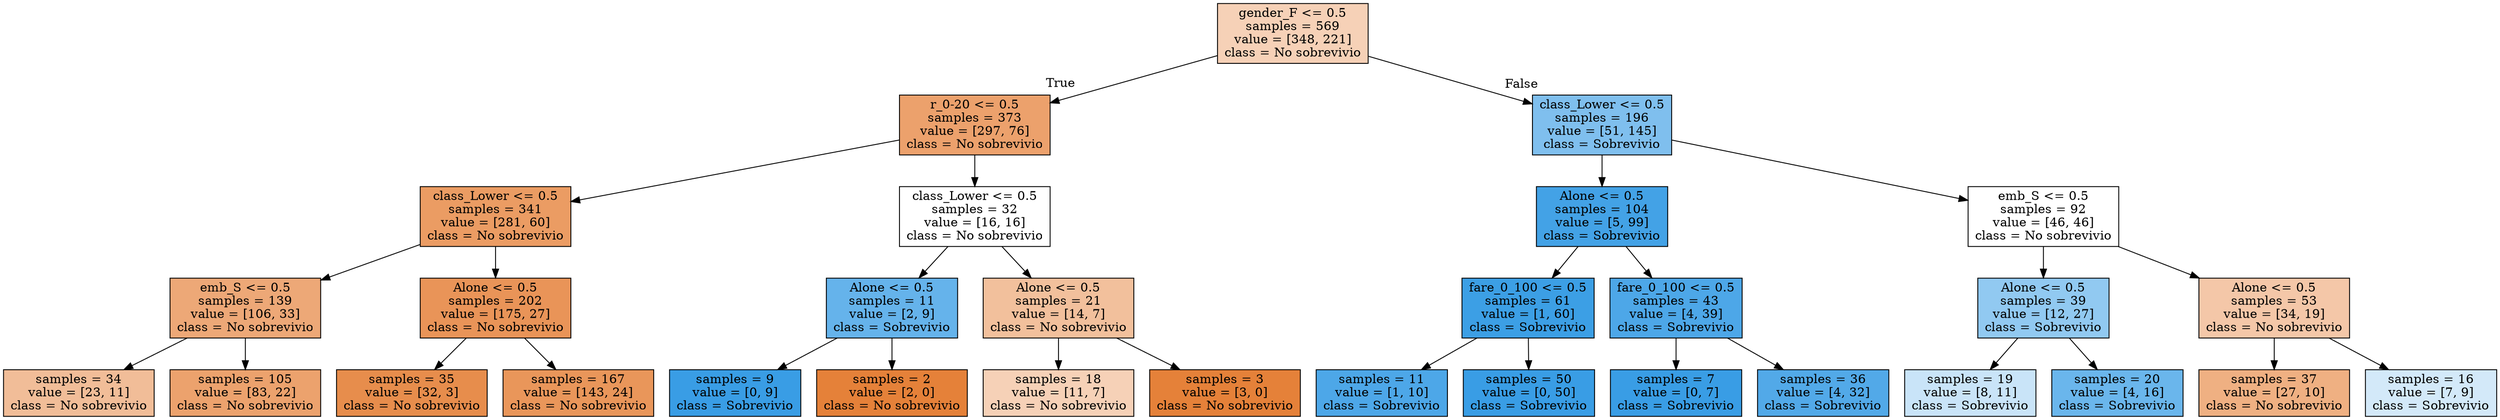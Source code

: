 digraph Tree {
node [shape=box, style="filled", color="black"] ;
0 [label="gender_F <= 0.5\nsamples = 569\nvalue = [348, 221]\nclass = No sobrevivio", fillcolor="#f6d1b7"] ;
1 [label="r_0-20 <= 0.5\nsamples = 373\nvalue = [297, 76]\nclass = No sobrevivio", fillcolor="#eca16c"] ;
0 -> 1 [labeldistance=2.5, labelangle=45, headlabel="True"] ;
2 [label="class_Lower <= 0.5\nsamples = 341\nvalue = [281, 60]\nclass = No sobrevivio", fillcolor="#eb9c63"] ;
1 -> 2 ;
3 [label="emb_S <= 0.5\nsamples = 139\nvalue = [106, 33]\nclass = No sobrevivio", fillcolor="#eda877"] ;
2 -> 3 ;
4 [label="samples = 34\nvalue = [23, 11]\nclass = No sobrevivio", fillcolor="#f1bd98"] ;
3 -> 4 ;
5 [label="samples = 105\nvalue = [83, 22]\nclass = No sobrevivio", fillcolor="#eca26d"] ;
3 -> 5 ;
6 [label="Alone <= 0.5\nsamples = 202\nvalue = [175, 27]\nclass = No sobrevivio", fillcolor="#e99458"] ;
2 -> 6 ;
7 [label="samples = 35\nvalue = [32, 3]\nclass = No sobrevivio", fillcolor="#e78d4c"] ;
6 -> 7 ;
8 [label="samples = 167\nvalue = [143, 24]\nclass = No sobrevivio", fillcolor="#e9965a"] ;
6 -> 8 ;
9 [label="class_Lower <= 0.5\nsamples = 32\nvalue = [16, 16]\nclass = No sobrevivio", fillcolor="#ffffff"] ;
1 -> 9 ;
10 [label="Alone <= 0.5\nsamples = 11\nvalue = [2, 9]\nclass = Sobrevivio", fillcolor="#65b3eb"] ;
9 -> 10 ;
11 [label="samples = 9\nvalue = [0, 9]\nclass = Sobrevivio", fillcolor="#399de5"] ;
10 -> 11 ;
12 [label="samples = 2\nvalue = [2, 0]\nclass = No sobrevivio", fillcolor="#e58139"] ;
10 -> 12 ;
13 [label="Alone <= 0.5\nsamples = 21\nvalue = [14, 7]\nclass = No sobrevivio", fillcolor="#f2c09c"] ;
9 -> 13 ;
14 [label="samples = 18\nvalue = [11, 7]\nclass = No sobrevivio", fillcolor="#f6d1b7"] ;
13 -> 14 ;
15 [label="samples = 3\nvalue = [3, 0]\nclass = No sobrevivio", fillcolor="#e58139"] ;
13 -> 15 ;
16 [label="class_Lower <= 0.5\nsamples = 196\nvalue = [51, 145]\nclass = Sobrevivio", fillcolor="#7fbfee"] ;
0 -> 16 [labeldistance=2.5, labelangle=-45, headlabel="False"] ;
17 [label="Alone <= 0.5\nsamples = 104\nvalue = [5, 99]\nclass = Sobrevivio", fillcolor="#43a2e6"] ;
16 -> 17 ;
18 [label="fare_0_100 <= 0.5\nsamples = 61\nvalue = [1, 60]\nclass = Sobrevivio", fillcolor="#3c9fe5"] ;
17 -> 18 ;
19 [label="samples = 11\nvalue = [1, 10]\nclass = Sobrevivio", fillcolor="#4da7e8"] ;
18 -> 19 ;
20 [label="samples = 50\nvalue = [0, 50]\nclass = Sobrevivio", fillcolor="#399de5"] ;
18 -> 20 ;
21 [label="fare_0_100 <= 0.5\nsamples = 43\nvalue = [4, 39]\nclass = Sobrevivio", fillcolor="#4da7e8"] ;
17 -> 21 ;
22 [label="samples = 7\nvalue = [0, 7]\nclass = Sobrevivio", fillcolor="#399de5"] ;
21 -> 22 ;
23 [label="samples = 36\nvalue = [4, 32]\nclass = Sobrevivio", fillcolor="#52a9e8"] ;
21 -> 23 ;
24 [label="emb_S <= 0.5\nsamples = 92\nvalue = [46, 46]\nclass = No sobrevivio", fillcolor="#ffffff"] ;
16 -> 24 ;
25 [label="Alone <= 0.5\nsamples = 39\nvalue = [12, 27]\nclass = Sobrevivio", fillcolor="#91c9f1"] ;
24 -> 25 ;
26 [label="samples = 19\nvalue = [8, 11]\nclass = Sobrevivio", fillcolor="#c9e4f8"] ;
25 -> 26 ;
27 [label="samples = 20\nvalue = [4, 16]\nclass = Sobrevivio", fillcolor="#6ab6ec"] ;
25 -> 27 ;
28 [label="Alone <= 0.5\nsamples = 53\nvalue = [34, 19]\nclass = No sobrevivio", fillcolor="#f4c7a8"] ;
24 -> 28 ;
29 [label="samples = 37\nvalue = [27, 10]\nclass = No sobrevivio", fillcolor="#efb082"] ;
28 -> 29 ;
30 [label="samples = 16\nvalue = [7, 9]\nclass = Sobrevivio", fillcolor="#d3e9f9"] ;
28 -> 30 ;
}